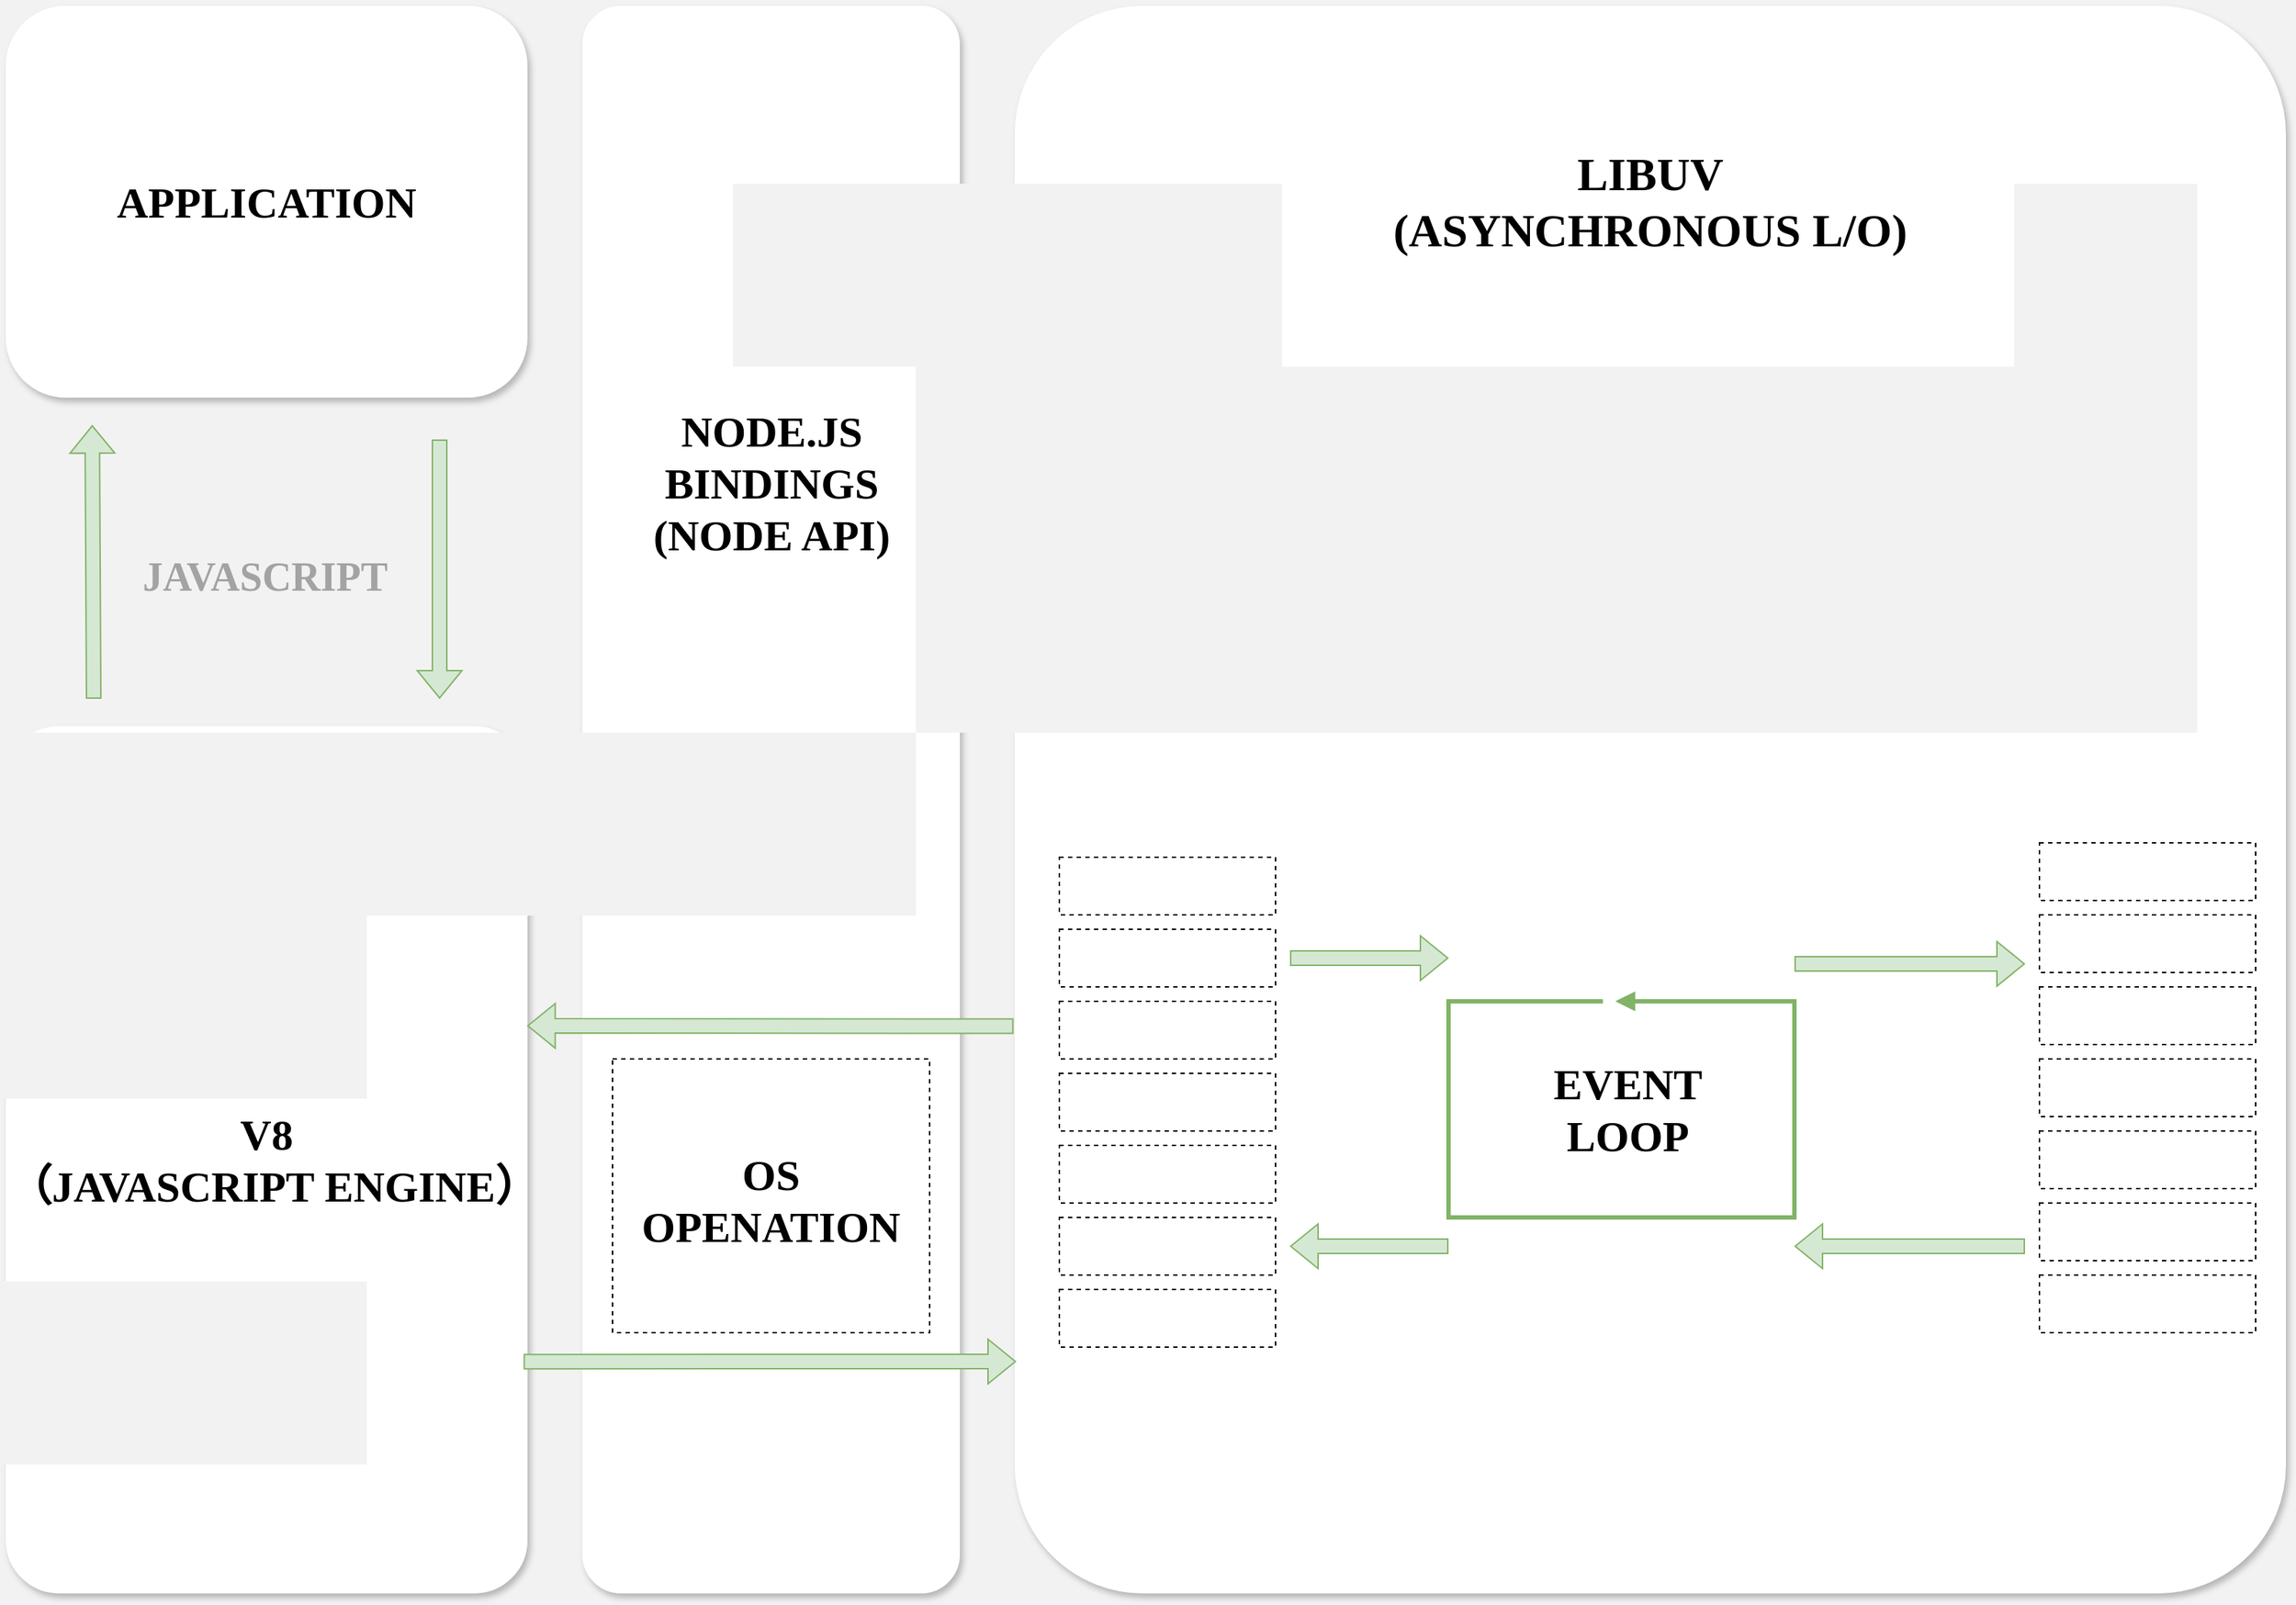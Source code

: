 <mxfile version="24.7.13">
  <diagram name="第 1 页" id="Js2gKHvIyTyq0PtMAdm4">
    <mxGraphModel dx="2206" dy="1148" grid="1" gridSize="10" guides="1" tooltips="1" connect="1" arrows="1" fold="1" page="1" pageScale="1" pageWidth="1654" pageHeight="1169" background="#F2F2F2" math="0" shadow="0">
      <root>
        <mxCell id="0" />
        <mxCell id="1" parent="0" />
        <mxCell id="wa8FjlfhGtUEHZc12TWI-9" value="" style="rounded=1;whiteSpace=wrap;html=1;shadow=1;strokeWidth=2;strokeColor=#FFFFFF;arcSize=10;movable=0;resizable=0;rotatable=0;deletable=0;editable=0;locked=1;connectable=0;" vertex="1" parent="1">
          <mxGeometry x="740" y="40" width="880" height="1100" as="geometry" />
        </mxCell>
        <mxCell id="wa8FjlfhGtUEHZc12TWI-1" value="&lt;font size=&quot;1&quot; face=&quot;Comic Sans MS&quot; style=&quot;&quot;&gt;&lt;b style=&quot;font-size: 30px;&quot;&gt;APPLICATION&lt;/b&gt;&lt;/font&gt;" style="rounded=1;whiteSpace=wrap;html=1;shadow=1;strokeWidth=2;strokeColor=#FFFFFF;" vertex="1" parent="1">
          <mxGeometry x="40" y="40" width="360" height="270" as="geometry" />
        </mxCell>
        <mxCell id="wa8FjlfhGtUEHZc12TWI-2" value="&lt;font face=&quot;Comic Sans MS&quot; style=&quot;font-size: 30px;&quot;&gt;&lt;b&gt;V8&lt;/b&gt;&lt;/font&gt;&lt;div style=&quot;font-size: 30px;&quot;&gt;&lt;font face=&quot;Comic Sans MS&quot; style=&quot;font-size: 30px;&quot;&gt;&lt;b&gt;（JAVASCRIPT ENGINE）&lt;/b&gt;&lt;/font&gt;&lt;/div&gt;" style="rounded=1;whiteSpace=wrap;html=1;shadow=1;strokeWidth=2;strokeColor=#FFFFFF;arcSize=10;" vertex="1" parent="1">
          <mxGeometry x="40" y="540" width="360" height="600" as="geometry" />
        </mxCell>
        <mxCell id="wa8FjlfhGtUEHZc12TWI-3" value="" style="rounded=1;whiteSpace=wrap;html=1;shadow=1;strokeWidth=2;strokeColor=#FFFFFF;arcSize=10;movable=0;resizable=0;rotatable=0;deletable=0;editable=0;locked=1;connectable=0;" vertex="1" parent="1">
          <mxGeometry x="440" y="40" width="260" height="1100" as="geometry" />
        </mxCell>
        <mxCell id="wa8FjlfhGtUEHZc12TWI-4" value="&lt;b&gt;&lt;font color=&quot;#a3a3a3&quot; face=&quot;Comic Sans MS&quot; style=&quot;font-size: 28px;&quot;&gt;JAVASCRIPT&lt;/font&gt;&lt;/b&gt;" style="text;html=1;align=center;verticalAlign=middle;whiteSpace=wrap;rounded=0;" vertex="1" parent="1">
          <mxGeometry x="189.33" y="420" width="60" height="30" as="geometry" />
        </mxCell>
        <mxCell id="wa8FjlfhGtUEHZc12TWI-5" value="" style="shape=flexArrow;endArrow=classic;html=1;rounded=0;fillColor=#d5e8d4;strokeColor=#82b366;" edge="1" parent="1">
          <mxGeometry width="50" height="50" relative="1" as="geometry">
            <mxPoint x="100" y="520" as="sourcePoint" />
            <mxPoint x="99" y="330" as="targetPoint" />
          </mxGeometry>
        </mxCell>
        <mxCell id="wa8FjlfhGtUEHZc12TWI-6" value="" style="shape=flexArrow;endArrow=classic;html=1;rounded=0;fillColor=#d5e8d4;strokeColor=#82b366;" edge="1" parent="1">
          <mxGeometry width="50" height="50" relative="1" as="geometry">
            <mxPoint x="340" y="340" as="sourcePoint" />
            <mxPoint x="340" y="520" as="targetPoint" />
          </mxGeometry>
        </mxCell>
        <mxCell id="wa8FjlfhGtUEHZc12TWI-7" value="" style="shape=flexArrow;endArrow=classic;html=1;rounded=0;fillColor=#d5e8d4;strokeColor=#82b366;entryX=0.002;entryY=0.709;entryDx=0;entryDy=0;entryPerimeter=0;" edge="1" parent="1">
          <mxGeometry width="50" height="50" relative="1" as="geometry">
            <mxPoint x="398.24" y="980.1" as="sourcePoint" />
            <mxPoint x="740" y="980.0" as="targetPoint" />
          </mxGeometry>
        </mxCell>
        <mxCell id="wa8FjlfhGtUEHZc12TWI-8" value="" style="shape=flexArrow;endArrow=classic;html=1;rounded=0;fillColor=#d5e8d4;strokeColor=#82b366;entryX=1.002;entryY=0.345;entryDx=0;entryDy=0;entryPerimeter=0;exitX=-0.002;exitY=0.643;exitDx=0;exitDy=0;exitPerimeter=0;" edge="1" parent="1" source="wa8FjlfhGtUEHZc12TWI-9" target="wa8FjlfhGtUEHZc12TWI-2">
          <mxGeometry width="50" height="50" relative="1" as="geometry">
            <mxPoint x="670" y="520" as="sourcePoint" />
            <mxPoint x="400" y="520" as="targetPoint" />
          </mxGeometry>
        </mxCell>
        <mxCell id="wa8FjlfhGtUEHZc12TWI-14" value="OS&#xa;OPENATION" style="fontStyle=1;align=center;verticalAlign=middle;childLayout=stackLayout;horizontal=1;horizontalStack=0;resizeParent=1;resizeParentMax=0;resizeLast=0;marginBottom=0;dashed=1;fontFamily=Comic Sans MS;fontSize=30;" vertex="1" parent="1">
          <mxGeometry x="460" y="770" width="220" height="190" as="geometry" />
        </mxCell>
        <mxCell id="wa8FjlfhGtUEHZc12TWI-27" value="&lt;font face=&quot;Comic Sans MS&quot; style=&quot;font-size: 30px;&quot;&gt;&lt;b&gt;NODE.JS&lt;/b&gt;&lt;/font&gt;&lt;div style=&quot;font-size: 30px;&quot;&gt;&lt;font face=&quot;Comic Sans MS&quot; style=&quot;font-size: 30px;&quot;&gt;&lt;b&gt;BINDINGS&lt;/b&gt;&lt;/font&gt;&lt;/div&gt;&lt;div style=&quot;font-size: 30px;&quot;&gt;&lt;font face=&quot;Comic Sans MS&quot; style=&quot;font-size: 30px;&quot;&gt;&lt;b&gt;(NODE API)&lt;/b&gt;&lt;/font&gt;&lt;/div&gt;" style="text;html=1;align=center;verticalAlign=middle;whiteSpace=wrap;rounded=0;" vertex="1" parent="1">
          <mxGeometry x="467.5" y="290" width="205" height="160" as="geometry" />
        </mxCell>
        <mxCell id="wa8FjlfhGtUEHZc12TWI-36" value="" style="group" vertex="1" connectable="0" parent="1">
          <mxGeometry x="770" y="630" width="150" height="340" as="geometry" />
        </mxCell>
        <mxCell id="wa8FjlfhGtUEHZc12TWI-33" value="" style="group" vertex="1" connectable="0" parent="wa8FjlfhGtUEHZc12TWI-36">
          <mxGeometry width="150" height="240" as="geometry" />
        </mxCell>
        <mxCell id="wa8FjlfhGtUEHZc12TWI-28" value="" style="fontStyle=1;align=center;verticalAlign=middle;childLayout=stackLayout;horizontal=1;horizontalStack=0;resizeParent=1;resizeParentMax=0;resizeLast=0;marginBottom=0;dashed=1;fontFamily=Comic Sans MS;fontSize=30;" vertex="1" parent="wa8FjlfhGtUEHZc12TWI-33">
          <mxGeometry y="200" width="150" height="40" as="geometry" />
        </mxCell>
        <mxCell id="wa8FjlfhGtUEHZc12TWI-29" value="" style="fontStyle=1;align=center;verticalAlign=middle;childLayout=stackLayout;horizontal=1;horizontalStack=0;resizeParent=1;resizeParentMax=0;resizeLast=0;marginBottom=0;dashed=1;fontFamily=Comic Sans MS;fontSize=30;" vertex="1" parent="wa8FjlfhGtUEHZc12TWI-33">
          <mxGeometry y="150" width="150" height="40" as="geometry" />
        </mxCell>
        <mxCell id="wa8FjlfhGtUEHZc12TWI-30" value="" style="fontStyle=1;align=center;verticalAlign=middle;childLayout=stackLayout;horizontal=1;horizontalStack=0;resizeParent=1;resizeParentMax=0;resizeLast=0;marginBottom=0;dashed=1;fontFamily=Comic Sans MS;fontSize=30;" vertex="1" parent="wa8FjlfhGtUEHZc12TWI-33">
          <mxGeometry y="100" width="150" height="40" as="geometry" />
        </mxCell>
        <mxCell id="wa8FjlfhGtUEHZc12TWI-31" value="" style="fontStyle=1;align=center;verticalAlign=middle;childLayout=stackLayout;horizontal=1;horizontalStack=0;resizeParent=1;resizeParentMax=0;resizeLast=0;marginBottom=0;dashed=1;fontFamily=Comic Sans MS;fontSize=30;" vertex="1" parent="wa8FjlfhGtUEHZc12TWI-33">
          <mxGeometry width="150" height="40" as="geometry" />
        </mxCell>
        <mxCell id="wa8FjlfhGtUEHZc12TWI-32" value="" style="fontStyle=1;align=center;verticalAlign=middle;childLayout=stackLayout;horizontal=1;horizontalStack=0;resizeParent=1;resizeParentMax=0;resizeLast=0;marginBottom=0;dashed=1;fontFamily=Comic Sans MS;fontSize=30;" vertex="1" parent="wa8FjlfhGtUEHZc12TWI-33">
          <mxGeometry y="50" width="150" height="40" as="geometry" />
        </mxCell>
        <mxCell id="wa8FjlfhGtUEHZc12TWI-34" value="" style="fontStyle=1;align=center;verticalAlign=middle;childLayout=stackLayout;horizontal=1;horizontalStack=0;resizeParent=1;resizeParentMax=0;resizeLast=0;marginBottom=0;dashed=1;fontFamily=Comic Sans MS;fontSize=30;" vertex="1" parent="wa8FjlfhGtUEHZc12TWI-36">
          <mxGeometry y="250" width="150" height="40" as="geometry" />
        </mxCell>
        <mxCell id="wa8FjlfhGtUEHZc12TWI-35" value="" style="fontStyle=1;align=center;verticalAlign=middle;childLayout=stackLayout;horizontal=1;horizontalStack=0;resizeParent=1;resizeParentMax=0;resizeLast=0;marginBottom=0;dashed=1;fontFamily=Comic Sans MS;fontSize=30;" vertex="1" parent="wa8FjlfhGtUEHZc12TWI-36">
          <mxGeometry y="300" width="150" height="40" as="geometry" />
        </mxCell>
        <mxCell id="wa8FjlfhGtUEHZc12TWI-37" value="" style="group" vertex="1" connectable="0" parent="1">
          <mxGeometry x="1450" y="620" width="150" height="340" as="geometry" />
        </mxCell>
        <mxCell id="wa8FjlfhGtUEHZc12TWI-38" value="" style="group" vertex="1" connectable="0" parent="wa8FjlfhGtUEHZc12TWI-37">
          <mxGeometry width="150" height="240" as="geometry" />
        </mxCell>
        <mxCell id="wa8FjlfhGtUEHZc12TWI-39" value="" style="fontStyle=1;align=center;verticalAlign=middle;childLayout=stackLayout;horizontal=1;horizontalStack=0;resizeParent=1;resizeParentMax=0;resizeLast=0;marginBottom=0;dashed=1;fontFamily=Comic Sans MS;fontSize=30;" vertex="1" parent="wa8FjlfhGtUEHZc12TWI-38">
          <mxGeometry y="200" width="150" height="40" as="geometry" />
        </mxCell>
        <mxCell id="wa8FjlfhGtUEHZc12TWI-40" value="" style="fontStyle=1;align=center;verticalAlign=middle;childLayout=stackLayout;horizontal=1;horizontalStack=0;resizeParent=1;resizeParentMax=0;resizeLast=0;marginBottom=0;dashed=1;fontFamily=Comic Sans MS;fontSize=30;" vertex="1" parent="wa8FjlfhGtUEHZc12TWI-38">
          <mxGeometry y="150" width="150" height="40" as="geometry" />
        </mxCell>
        <mxCell id="wa8FjlfhGtUEHZc12TWI-41" value="" style="fontStyle=1;align=center;verticalAlign=middle;childLayout=stackLayout;horizontal=1;horizontalStack=0;resizeParent=1;resizeParentMax=0;resizeLast=0;marginBottom=0;dashed=1;fontFamily=Comic Sans MS;fontSize=30;" vertex="1" parent="wa8FjlfhGtUEHZc12TWI-38">
          <mxGeometry y="100" width="150" height="40" as="geometry" />
        </mxCell>
        <mxCell id="wa8FjlfhGtUEHZc12TWI-42" value="" style="fontStyle=1;align=center;verticalAlign=middle;childLayout=stackLayout;horizontal=1;horizontalStack=0;resizeParent=1;resizeParentMax=0;resizeLast=0;marginBottom=0;dashed=1;fontFamily=Comic Sans MS;fontSize=30;" vertex="1" parent="wa8FjlfhGtUEHZc12TWI-38">
          <mxGeometry width="150" height="40" as="geometry" />
        </mxCell>
        <mxCell id="wa8FjlfhGtUEHZc12TWI-43" value="" style="fontStyle=1;align=center;verticalAlign=middle;childLayout=stackLayout;horizontal=1;horizontalStack=0;resizeParent=1;resizeParentMax=0;resizeLast=0;marginBottom=0;dashed=1;fontFamily=Comic Sans MS;fontSize=30;" vertex="1" parent="wa8FjlfhGtUEHZc12TWI-38">
          <mxGeometry y="50" width="150" height="40" as="geometry" />
        </mxCell>
        <mxCell id="wa8FjlfhGtUEHZc12TWI-44" value="" style="fontStyle=1;align=center;verticalAlign=middle;childLayout=stackLayout;horizontal=1;horizontalStack=0;resizeParent=1;resizeParentMax=0;resizeLast=0;marginBottom=0;dashed=1;fontFamily=Comic Sans MS;fontSize=30;" vertex="1" parent="wa8FjlfhGtUEHZc12TWI-37">
          <mxGeometry y="250" width="150" height="40" as="geometry" />
        </mxCell>
        <mxCell id="wa8FjlfhGtUEHZc12TWI-45" value="" style="fontStyle=1;align=center;verticalAlign=middle;childLayout=stackLayout;horizontal=1;horizontalStack=0;resizeParent=1;resizeParentMax=0;resizeLast=0;marginBottom=0;dashed=1;fontFamily=Comic Sans MS;fontSize=30;" vertex="1" parent="wa8FjlfhGtUEHZc12TWI-37">
          <mxGeometry y="300" width="150" height="40" as="geometry" />
        </mxCell>
        <mxCell id="wa8FjlfhGtUEHZc12TWI-47" value="" style="shape=flexArrow;endArrow=classic;html=1;rounded=0;fillColor=#d5e8d4;strokeColor=#82b366;exitX=-0.002;exitY=0.643;exitDx=0;exitDy=0;exitPerimeter=0;" edge="1" parent="1">
          <mxGeometry width="50" height="50" relative="1" as="geometry">
            <mxPoint x="930" y="700" as="sourcePoint" />
            <mxPoint x="1040" y="700" as="targetPoint" />
          </mxGeometry>
        </mxCell>
        <mxCell id="wa8FjlfhGtUEHZc12TWI-48" value="" style="shape=flexArrow;endArrow=classic;html=1;rounded=0;fillColor=#d5e8d4;strokeColor=#82b366;exitX=-0.002;exitY=0.643;exitDx=0;exitDy=0;exitPerimeter=0;" edge="1" parent="1">
          <mxGeometry width="50" height="50" relative="1" as="geometry">
            <mxPoint x="1040" y="900" as="sourcePoint" />
            <mxPoint x="930" y="900" as="targetPoint" />
          </mxGeometry>
        </mxCell>
        <mxCell id="wa8FjlfhGtUEHZc12TWI-49" value="&lt;font face=&quot;Comic Sans MS&quot; style=&quot;font-size: 32px;&quot;&gt;&lt;b style=&quot;&quot;&gt;LIBUV&lt;/b&gt;&lt;/font&gt;&lt;div style=&quot;font-size: 32px;&quot;&gt;&lt;font face=&quot;ewVS7R6IZLx0vih2EcNN&quot; style=&quot;font-size: 32px;&quot;&gt;&lt;b style=&quot;&quot;&gt;(ASYNCHRONOUS L/O)&lt;/b&gt;&lt;/font&gt;&lt;/div&gt;" style="text;html=1;align=center;verticalAlign=middle;whiteSpace=wrap;rounded=0;" vertex="1" parent="1">
          <mxGeometry x="985" y="100" width="390" height="150" as="geometry" />
        </mxCell>
        <mxCell id="wa8FjlfhGtUEHZc12TWI-68" value="" style="group" vertex="1" connectable="0" parent="1">
          <mxGeometry x="1040" y="730" width="240" height="150" as="geometry" />
        </mxCell>
        <mxCell id="wa8FjlfhGtUEHZc12TWI-66" value="" style="html=1;align=left;spacingLeft=2;endArrow=block;rounded=0;edgeStyle=orthogonalEdgeStyle;curved=0;rounded=0;strokeWidth=3;fillColor=#d5e8d4;strokeColor=#82b366;" edge="1" parent="wa8FjlfhGtUEHZc12TWI-68">
          <mxGeometry relative="1" as="geometry">
            <mxPoint x="107.143" as="sourcePoint" />
            <Array as="points">
              <mxPoint />
              <mxPoint y="150" />
              <mxPoint x="240" y="150" />
              <mxPoint x="240" />
            </Array>
            <mxPoint x="115.714" as="targetPoint" />
            <mxPoint as="offset" />
          </mxGeometry>
        </mxCell>
        <mxCell id="wa8FjlfhGtUEHZc12TWI-67" value="&lt;font face=&quot;Comic Sans MS&quot; style=&quot;font-size: 30px;&quot;&gt;EVENT&lt;/font&gt;&lt;div style=&quot;font-size: 30px;&quot;&gt;&lt;font face=&quot;vyqmKvPiqqXDjKsH0n4S&quot; style=&quot;font-size: 30px;&quot;&gt;LOOP&lt;/font&gt;&lt;/div&gt;" style="text;align=center;fontStyle=1;verticalAlign=middle;spacingLeft=3;spacingRight=3;strokeColor=none;rotatable=0;points=[[0,0.5],[1,0.5]];portConstraint=eastwest;html=1;" vertex="1" parent="wa8FjlfhGtUEHZc12TWI-68">
          <mxGeometry x="90" y="62.812" width="68.571" height="24.375" as="geometry" />
        </mxCell>
        <mxCell id="wa8FjlfhGtUEHZc12TWI-69" value="" style="shape=flexArrow;endArrow=classic;html=1;rounded=0;fillColor=#d5e8d4;strokeColor=#82b366;exitX=-0.002;exitY=0.643;exitDx=0;exitDy=0;exitPerimeter=0;" edge="1" parent="1">
          <mxGeometry width="50" height="50" relative="1" as="geometry">
            <mxPoint x="1280" y="704" as="sourcePoint" />
            <mxPoint x="1440" y="704" as="targetPoint" />
          </mxGeometry>
        </mxCell>
        <mxCell id="wa8FjlfhGtUEHZc12TWI-71" value="" style="shape=flexArrow;endArrow=classic;html=1;rounded=0;fillColor=#d5e8d4;strokeColor=#82b366;exitX=-0.002;exitY=0.643;exitDx=0;exitDy=0;exitPerimeter=0;" edge="1" parent="1">
          <mxGeometry width="50" height="50" relative="1" as="geometry">
            <mxPoint x="1440" y="900" as="sourcePoint" />
            <mxPoint x="1280" y="900" as="targetPoint" />
          </mxGeometry>
        </mxCell>
      </root>
    </mxGraphModel>
  </diagram>
</mxfile>

